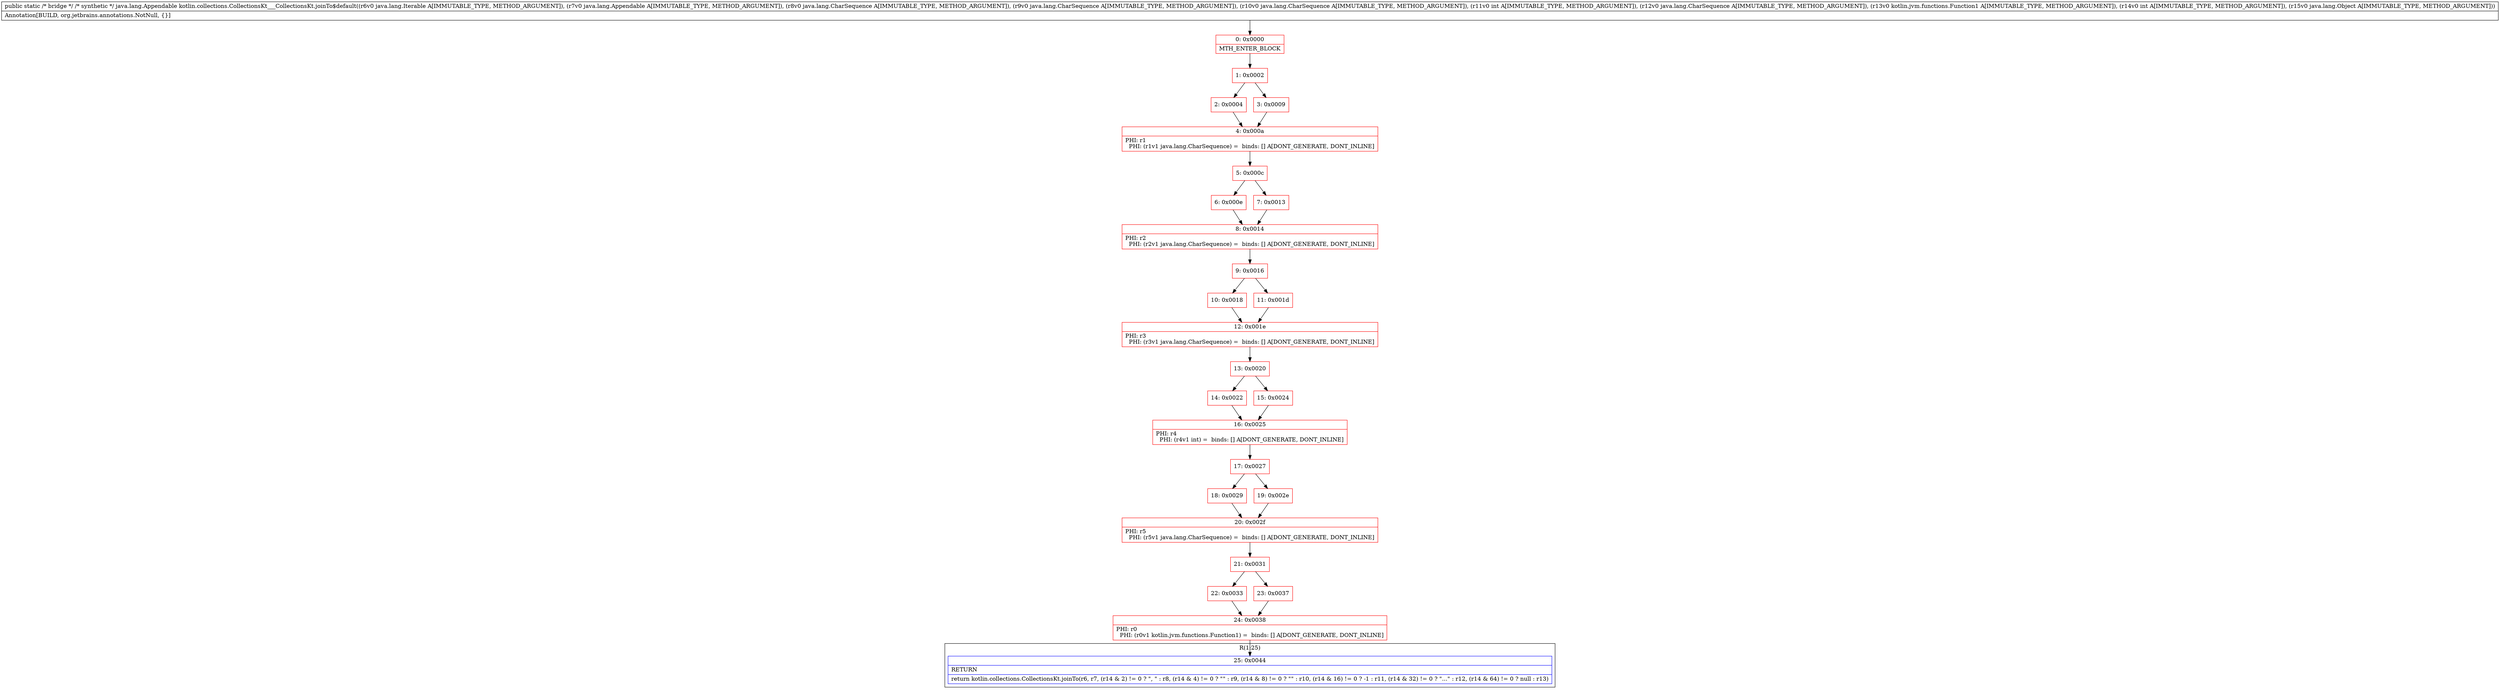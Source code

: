 digraph "CFG forkotlin.collections.CollectionsKt___CollectionsKt.joinTo$default(Ljava\/lang\/Iterable;Ljava\/lang\/Appendable;Ljava\/lang\/CharSequence;Ljava\/lang\/CharSequence;Ljava\/lang\/CharSequence;ILjava\/lang\/CharSequence;Lkotlin\/jvm\/functions\/Function1;ILjava\/lang\/Object;)Ljava\/lang\/Appendable;" {
subgraph cluster_Region_1260323822 {
label = "R(1:25)";
node [shape=record,color=blue];
Node_25 [shape=record,label="{25\:\ 0x0044|RETURN\l|return kotlin.collections.CollectionsKt.joinTo(r6, r7, (r14 & 2) != 0 ? \", \" : r8, (r14 & 4) != 0 ? \"\" : r9, (r14 & 8) != 0 ? \"\" : r10, (r14 & 16) != 0 ? \-1 : r11, (r14 & 32) != 0 ? \"...\" : r12, (r14 & 64) != 0 ? null : r13)\l}"];
}
Node_0 [shape=record,color=red,label="{0\:\ 0x0000|MTH_ENTER_BLOCK\l}"];
Node_1 [shape=record,color=red,label="{1\:\ 0x0002}"];
Node_2 [shape=record,color=red,label="{2\:\ 0x0004}"];
Node_3 [shape=record,color=red,label="{3\:\ 0x0009}"];
Node_4 [shape=record,color=red,label="{4\:\ 0x000a|PHI: r1 \l  PHI: (r1v1 java.lang.CharSequence) =  binds: [] A[DONT_GENERATE, DONT_INLINE]\l}"];
Node_5 [shape=record,color=red,label="{5\:\ 0x000c}"];
Node_6 [shape=record,color=red,label="{6\:\ 0x000e}"];
Node_7 [shape=record,color=red,label="{7\:\ 0x0013}"];
Node_8 [shape=record,color=red,label="{8\:\ 0x0014|PHI: r2 \l  PHI: (r2v1 java.lang.CharSequence) =  binds: [] A[DONT_GENERATE, DONT_INLINE]\l}"];
Node_9 [shape=record,color=red,label="{9\:\ 0x0016}"];
Node_10 [shape=record,color=red,label="{10\:\ 0x0018}"];
Node_11 [shape=record,color=red,label="{11\:\ 0x001d}"];
Node_12 [shape=record,color=red,label="{12\:\ 0x001e|PHI: r3 \l  PHI: (r3v1 java.lang.CharSequence) =  binds: [] A[DONT_GENERATE, DONT_INLINE]\l}"];
Node_13 [shape=record,color=red,label="{13\:\ 0x0020}"];
Node_14 [shape=record,color=red,label="{14\:\ 0x0022}"];
Node_15 [shape=record,color=red,label="{15\:\ 0x0024}"];
Node_16 [shape=record,color=red,label="{16\:\ 0x0025|PHI: r4 \l  PHI: (r4v1 int) =  binds: [] A[DONT_GENERATE, DONT_INLINE]\l}"];
Node_17 [shape=record,color=red,label="{17\:\ 0x0027}"];
Node_18 [shape=record,color=red,label="{18\:\ 0x0029}"];
Node_19 [shape=record,color=red,label="{19\:\ 0x002e}"];
Node_20 [shape=record,color=red,label="{20\:\ 0x002f|PHI: r5 \l  PHI: (r5v1 java.lang.CharSequence) =  binds: [] A[DONT_GENERATE, DONT_INLINE]\l}"];
Node_21 [shape=record,color=red,label="{21\:\ 0x0031}"];
Node_22 [shape=record,color=red,label="{22\:\ 0x0033}"];
Node_23 [shape=record,color=red,label="{23\:\ 0x0037}"];
Node_24 [shape=record,color=red,label="{24\:\ 0x0038|PHI: r0 \l  PHI: (r0v1 kotlin.jvm.functions.Function1) =  binds: [] A[DONT_GENERATE, DONT_INLINE]\l}"];
MethodNode[shape=record,label="{public static \/* bridge *\/ \/* synthetic *\/ java.lang.Appendable kotlin.collections.CollectionsKt___CollectionsKt.joinTo$default((r6v0 java.lang.Iterable A[IMMUTABLE_TYPE, METHOD_ARGUMENT]), (r7v0 java.lang.Appendable A[IMMUTABLE_TYPE, METHOD_ARGUMENT]), (r8v0 java.lang.CharSequence A[IMMUTABLE_TYPE, METHOD_ARGUMENT]), (r9v0 java.lang.CharSequence A[IMMUTABLE_TYPE, METHOD_ARGUMENT]), (r10v0 java.lang.CharSequence A[IMMUTABLE_TYPE, METHOD_ARGUMENT]), (r11v0 int A[IMMUTABLE_TYPE, METHOD_ARGUMENT]), (r12v0 java.lang.CharSequence A[IMMUTABLE_TYPE, METHOD_ARGUMENT]), (r13v0 kotlin.jvm.functions.Function1 A[IMMUTABLE_TYPE, METHOD_ARGUMENT]), (r14v0 int A[IMMUTABLE_TYPE, METHOD_ARGUMENT]), (r15v0 java.lang.Object A[IMMUTABLE_TYPE, METHOD_ARGUMENT]))  | Annotation[BUILD, org.jetbrains.annotations.NotNull, \{\}]\l}"];
MethodNode -> Node_0;
Node_0 -> Node_1;
Node_1 -> Node_2;
Node_1 -> Node_3;
Node_2 -> Node_4;
Node_3 -> Node_4;
Node_4 -> Node_5;
Node_5 -> Node_6;
Node_5 -> Node_7;
Node_6 -> Node_8;
Node_7 -> Node_8;
Node_8 -> Node_9;
Node_9 -> Node_10;
Node_9 -> Node_11;
Node_10 -> Node_12;
Node_11 -> Node_12;
Node_12 -> Node_13;
Node_13 -> Node_14;
Node_13 -> Node_15;
Node_14 -> Node_16;
Node_15 -> Node_16;
Node_16 -> Node_17;
Node_17 -> Node_18;
Node_17 -> Node_19;
Node_18 -> Node_20;
Node_19 -> Node_20;
Node_20 -> Node_21;
Node_21 -> Node_22;
Node_21 -> Node_23;
Node_22 -> Node_24;
Node_23 -> Node_24;
Node_24 -> Node_25;
}

